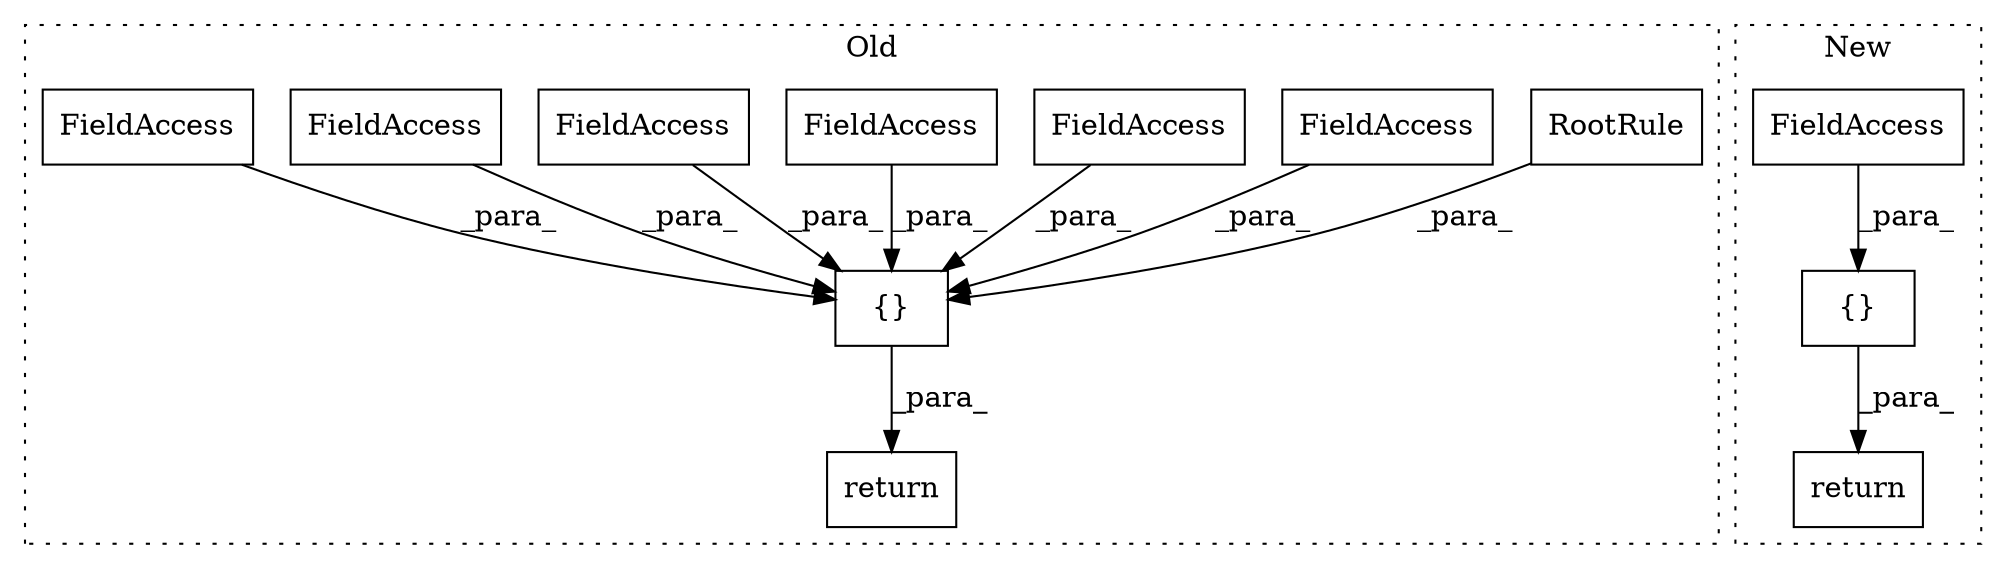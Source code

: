 digraph G {
subgraph cluster0 {
1 [label="RootRule" a="32" s="2826,2846" l="9,1" shape="box"];
3 [label="{}" a="4" s="2724,3106" l="1,-3" shape="box"];
4 [label="return" a="41" s="2708" l="7" shape="box"];
5 [label="FieldAccess" a="22" s="2746" l="14" shape="box"];
8 [label="FieldAccess" a="22" s="2788" l="13" shape="box"];
9 [label="FieldAccess" a="22" s="2725" l="20" shape="box"];
10 [label="FieldAccess" a="22" s="2802" l="14" shape="box"];
11 [label="FieldAccess" a="22" s="2773" l="14" shape="box"];
12 [label="FieldAccess" a="22" s="2761" l="11" shape="box"];
label = "Old";
style="dotted";
}
subgraph cluster1 {
2 [label="return" a="41" s="2073" l="7" shape="box"];
6 [label="{}" a="4" s="2089,2157" l="1,1" shape="box"];
7 [label="FieldAccess" a="22" s="2090" l="20" shape="box"];
label = "New";
style="dotted";
}
1 -> 3 [label="_para_"];
3 -> 4 [label="_para_"];
5 -> 3 [label="_para_"];
6 -> 2 [label="_para_"];
7 -> 6 [label="_para_"];
8 -> 3 [label="_para_"];
9 -> 3 [label="_para_"];
10 -> 3 [label="_para_"];
11 -> 3 [label="_para_"];
12 -> 3 [label="_para_"];
}